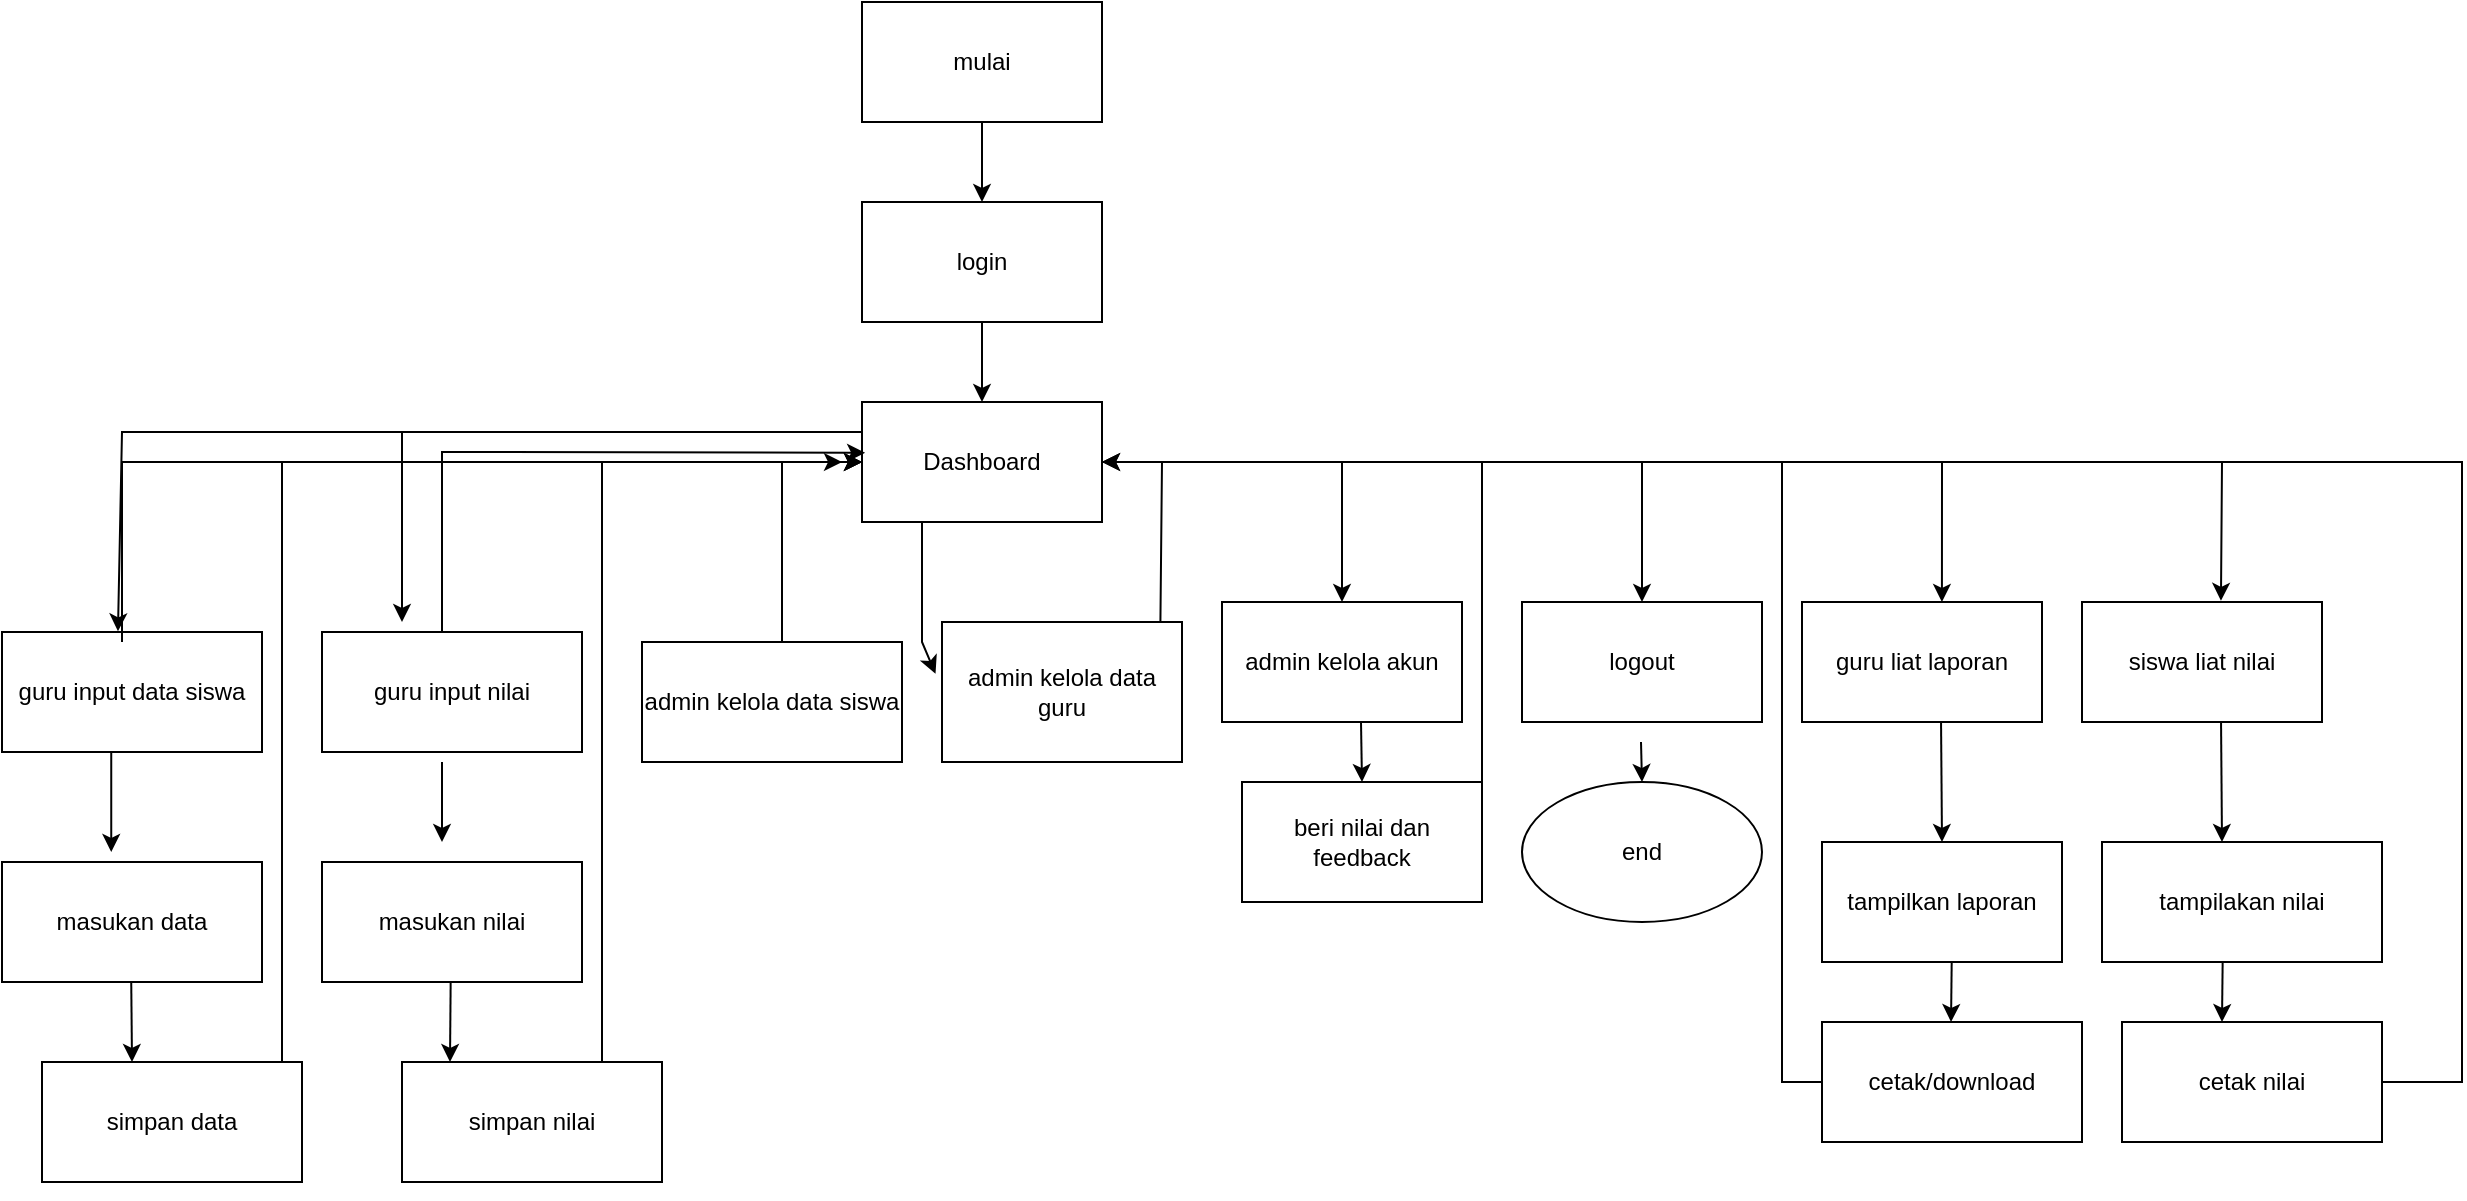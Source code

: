 <mxfile version="28.1.1">
  <diagram name="Page-1" id="eorePOp58nrNsAMo_-v_">
    <mxGraphModel dx="1042" dy="574" grid="1" gridSize="10" guides="1" tooltips="1" connect="1" arrows="1" fold="1" page="1" pageScale="1" pageWidth="850" pageHeight="1100" math="0" shadow="0">
      <root>
        <mxCell id="0" />
        <mxCell id="1" parent="0" />
        <mxCell id="dE9z0nyfgA2_TheMTpbH-1" value="mulai" style="rounded=0;whiteSpace=wrap;html=1;" parent="1" vertex="1">
          <mxGeometry x="490" y="30" width="120" height="60" as="geometry" />
        </mxCell>
        <mxCell id="dE9z0nyfgA2_TheMTpbH-2" value="login" style="rounded=0;whiteSpace=wrap;html=1;" parent="1" vertex="1">
          <mxGeometry x="490" y="130" width="120" height="60" as="geometry" />
        </mxCell>
        <mxCell id="dE9z0nyfgA2_TheMTpbH-3" value="" style="endArrow=classic;html=1;rounded=0;entryX=0.5;entryY=0;entryDx=0;entryDy=0;" parent="1" target="dE9z0nyfgA2_TheMTpbH-2" edge="1">
          <mxGeometry width="50" height="50" relative="1" as="geometry">
            <mxPoint x="550" y="90" as="sourcePoint" />
            <mxPoint x="600" y="40" as="targetPoint" />
          </mxGeometry>
        </mxCell>
        <mxCell id="dE9z0nyfgA2_TheMTpbH-5" value="Dashboard" style="rounded=0;whiteSpace=wrap;html=1;" parent="1" vertex="1">
          <mxGeometry x="490" y="230" width="120" height="60" as="geometry" />
        </mxCell>
        <mxCell id="dE9z0nyfgA2_TheMTpbH-6" value="" style="endArrow=classic;html=1;rounded=0;entryX=0.5;entryY=0;entryDx=0;entryDy=0;" parent="1" target="dE9z0nyfgA2_TheMTpbH-5" edge="1">
          <mxGeometry width="50" height="50" relative="1" as="geometry">
            <mxPoint x="550" y="190" as="sourcePoint" />
            <mxPoint x="600" y="140" as="targetPoint" />
          </mxGeometry>
        </mxCell>
        <mxCell id="dE9z0nyfgA2_TheMTpbH-7" value="" style="endArrow=classic;html=1;rounded=0;" parent="1" edge="1">
          <mxGeometry width="50" height="50" relative="1" as="geometry">
            <mxPoint x="610" y="260" as="sourcePoint" />
            <mxPoint x="730" y="330" as="targetPoint" />
            <Array as="points">
              <mxPoint x="730" y="260" />
            </Array>
          </mxGeometry>
        </mxCell>
        <mxCell id="dE9z0nyfgA2_TheMTpbH-8" value="admin kelola akun" style="rounded=0;whiteSpace=wrap;html=1;" parent="1" vertex="1">
          <mxGeometry x="670" y="330" width="120" height="60" as="geometry" />
        </mxCell>
        <mxCell id="dE9z0nyfgA2_TheMTpbH-9" value="" style="endArrow=classic;html=1;rounded=0;" parent="1" edge="1">
          <mxGeometry width="50" height="50" relative="1" as="geometry">
            <mxPoint x="680" y="260" as="sourcePoint" />
            <mxPoint x="880" y="330" as="targetPoint" />
            <Array as="points">
              <mxPoint x="880" y="260" />
            </Array>
          </mxGeometry>
        </mxCell>
        <mxCell id="dE9z0nyfgA2_TheMTpbH-10" value="logout" style="rounded=0;whiteSpace=wrap;html=1;" parent="1" vertex="1">
          <mxGeometry x="820" y="330" width="120" height="60" as="geometry" />
        </mxCell>
        <mxCell id="dE9z0nyfgA2_TheMTpbH-11" value="admin kelola data guru" style="rounded=0;whiteSpace=wrap;html=1;" parent="1" vertex="1">
          <mxGeometry x="530" y="340" width="120" height="70" as="geometry" />
        </mxCell>
        <mxCell id="dE9z0nyfgA2_TheMTpbH-12" value="" style="endArrow=classic;html=1;rounded=0;entryX=-0.027;entryY=0.37;entryDx=0;entryDy=0;entryPerimeter=0;" parent="1" target="dE9z0nyfgA2_TheMTpbH-11" edge="1">
          <mxGeometry width="50" height="50" relative="1" as="geometry">
            <mxPoint x="520" y="290" as="sourcePoint" />
            <mxPoint x="520" y="360" as="targetPoint" />
            <Array as="points">
              <mxPoint x="520" y="350" />
            </Array>
          </mxGeometry>
        </mxCell>
        <mxCell id="dE9z0nyfgA2_TheMTpbH-13" value="" style="endArrow=classic;html=1;rounded=0;exitX=0.91;exitY=0.003;exitDx=0;exitDy=0;exitPerimeter=0;" parent="1" source="dE9z0nyfgA2_TheMTpbH-11" edge="1">
          <mxGeometry width="50" height="50" relative="1" as="geometry">
            <mxPoint x="640" y="330" as="sourcePoint" />
            <mxPoint x="610" y="260" as="targetPoint" />
            <Array as="points">
              <mxPoint x="640" y="260" />
            </Array>
          </mxGeometry>
        </mxCell>
        <mxCell id="dE9z0nyfgA2_TheMTpbH-15" value="" style="endArrow=classic;html=1;rounded=0;" parent="1" edge="1">
          <mxGeometry width="50" height="50" relative="1" as="geometry">
            <mxPoint x="879.5" y="400" as="sourcePoint" />
            <mxPoint x="880" y="420" as="targetPoint" />
          </mxGeometry>
        </mxCell>
        <mxCell id="dE9z0nyfgA2_TheMTpbH-16" value="beri nilai dan feedback" style="rounded=0;whiteSpace=wrap;html=1;" parent="1" vertex="1">
          <mxGeometry x="680" y="420" width="120" height="60" as="geometry" />
        </mxCell>
        <mxCell id="dE9z0nyfgA2_TheMTpbH-17" value="" style="endArrow=classic;html=1;rounded=0;entryX=0.5;entryY=0;entryDx=0;entryDy=0;" parent="1" target="dE9z0nyfgA2_TheMTpbH-16" edge="1">
          <mxGeometry width="50" height="50" relative="1" as="geometry">
            <mxPoint x="739.5" y="390" as="sourcePoint" />
            <mxPoint x="740" y="410" as="targetPoint" />
          </mxGeometry>
        </mxCell>
        <mxCell id="dE9z0nyfgA2_TheMTpbH-18" value="" style="endArrow=classic;html=1;rounded=0;" parent="1" edge="1">
          <mxGeometry width="50" height="50" relative="1" as="geometry">
            <mxPoint x="800" y="420" as="sourcePoint" />
            <mxPoint x="610" y="260" as="targetPoint" />
            <Array as="points">
              <mxPoint x="800" y="260" />
            </Array>
          </mxGeometry>
        </mxCell>
        <mxCell id="dE9z0nyfgA2_TheMTpbH-21" value="guru liat laporan" style="rounded=0;whiteSpace=wrap;html=1;" parent="1" vertex="1">
          <mxGeometry x="960" y="330" width="120" height="60" as="geometry" />
        </mxCell>
        <mxCell id="dE9z0nyfgA2_TheMTpbH-22" value="tampilkan laporan" style="rounded=0;whiteSpace=wrap;html=1;" parent="1" vertex="1">
          <mxGeometry x="970" y="450" width="120" height="60" as="geometry" />
        </mxCell>
        <mxCell id="dE9z0nyfgA2_TheMTpbH-23" value="siswa liat nilai" style="rounded=0;whiteSpace=wrap;html=1;" parent="1" vertex="1">
          <mxGeometry x="1100" y="330" width="120" height="60" as="geometry" />
        </mxCell>
        <mxCell id="dE9z0nyfgA2_TheMTpbH-24" value="tampilakan nilai" style="rounded=0;whiteSpace=wrap;html=1;" parent="1" vertex="1">
          <mxGeometry x="1110" y="450" width="140" height="60" as="geometry" />
        </mxCell>
        <mxCell id="YgCJErh2rF7BK8rs3u1S-1" value="end" style="ellipse;whiteSpace=wrap;html=1;" parent="1" vertex="1">
          <mxGeometry x="820" y="420" width="120" height="70" as="geometry" />
        </mxCell>
        <mxCell id="YgCJErh2rF7BK8rs3u1S-3" value="admin kelola data siswa" style="rounded=0;whiteSpace=wrap;html=1;" parent="1" vertex="1">
          <mxGeometry x="380" y="350" width="130" height="60" as="geometry" />
        </mxCell>
        <mxCell id="YgCJErh2rF7BK8rs3u1S-4" value="" style="endArrow=classic;html=1;rounded=0;entryX=0;entryY=0.5;entryDx=0;entryDy=0;" parent="1" target="dE9z0nyfgA2_TheMTpbH-5" edge="1">
          <mxGeometry width="50" height="50" relative="1" as="geometry">
            <mxPoint x="450" y="350" as="sourcePoint" />
            <mxPoint x="480" y="250" as="targetPoint" />
            <Array as="points">
              <mxPoint x="450" y="260" />
            </Array>
          </mxGeometry>
        </mxCell>
        <mxCell id="YgCJErh2rF7BK8rs3u1S-5" value="guru input nilai" style="rounded=0;whiteSpace=wrap;html=1;" parent="1" vertex="1">
          <mxGeometry x="220" y="345" width="130" height="60" as="geometry" />
        </mxCell>
        <mxCell id="YgCJErh2rF7BK8rs3u1S-6" value="guru input data siswa" style="rounded=0;whiteSpace=wrap;html=1;" parent="1" vertex="1">
          <mxGeometry x="60" y="345" width="130" height="60" as="geometry" />
        </mxCell>
        <mxCell id="YgCJErh2rF7BK8rs3u1S-7" value="masukan nilai" style="rounded=0;whiteSpace=wrap;html=1;" parent="1" vertex="1">
          <mxGeometry x="220" y="460" width="130" height="60" as="geometry" />
        </mxCell>
        <mxCell id="YgCJErh2rF7BK8rs3u1S-8" value="masukan data" style="rounded=0;whiteSpace=wrap;html=1;" parent="1" vertex="1">
          <mxGeometry x="60" y="460" width="130" height="60" as="geometry" />
        </mxCell>
        <mxCell id="YgCJErh2rF7BK8rs3u1S-9" value="cetak/download" style="rounded=0;whiteSpace=wrap;html=1;" parent="1" vertex="1">
          <mxGeometry x="970" y="540" width="130" height="60" as="geometry" />
        </mxCell>
        <mxCell id="YgCJErh2rF7BK8rs3u1S-10" value="cetak nilai" style="rounded=0;whiteSpace=wrap;html=1;" parent="1" vertex="1">
          <mxGeometry x="1120" y="540" width="130" height="60" as="geometry" />
        </mxCell>
        <mxCell id="YgCJErh2rF7BK8rs3u1S-11" value="simpan data" style="rounded=0;whiteSpace=wrap;html=1;" parent="1" vertex="1">
          <mxGeometry x="80" y="560" width="130" height="60" as="geometry" />
        </mxCell>
        <mxCell id="YgCJErh2rF7BK8rs3u1S-12" value="simpan nilai" style="rounded=0;whiteSpace=wrap;html=1;" parent="1" vertex="1">
          <mxGeometry x="260" y="560" width="130" height="60" as="geometry" />
        </mxCell>
        <mxCell id="YgCJErh2rF7BK8rs3u1S-13" value="" style="endArrow=classic;html=1;rounded=0;" parent="1" edge="1">
          <mxGeometry width="50" height="50" relative="1" as="geometry">
            <mxPoint x="280" y="410" as="sourcePoint" />
            <mxPoint x="280" y="450" as="targetPoint" />
          </mxGeometry>
        </mxCell>
        <mxCell id="YgCJErh2rF7BK8rs3u1S-14" value="" style="endArrow=classic;html=1;rounded=0;" parent="1" edge="1">
          <mxGeometry width="50" height="50" relative="1" as="geometry">
            <mxPoint x="284.33" y="520" as="sourcePoint" />
            <mxPoint x="284" y="560" as="targetPoint" />
          </mxGeometry>
        </mxCell>
        <mxCell id="YgCJErh2rF7BK8rs3u1S-15" style="edgeStyle=orthogonalEdgeStyle;rounded=0;orthogonalLoop=1;jettySize=auto;html=1;exitX=0.5;exitY=1;exitDx=0;exitDy=0;" parent="1" source="YgCJErh2rF7BK8rs3u1S-12" target="YgCJErh2rF7BK8rs3u1S-12" edge="1">
          <mxGeometry relative="1" as="geometry" />
        </mxCell>
        <mxCell id="YgCJErh2rF7BK8rs3u1S-16" value="" style="endArrow=classic;html=1;rounded=0;" parent="1" edge="1">
          <mxGeometry width="50" height="50" relative="1" as="geometry">
            <mxPoint x="114.62" y="405" as="sourcePoint" />
            <mxPoint x="114.62" y="455" as="targetPoint" />
          </mxGeometry>
        </mxCell>
        <mxCell id="YgCJErh2rF7BK8rs3u1S-17" value="" style="endArrow=classic;html=1;rounded=0;" parent="1" edge="1">
          <mxGeometry width="50" height="50" relative="1" as="geometry">
            <mxPoint x="124.62" y="520" as="sourcePoint" />
            <mxPoint x="125" y="560" as="targetPoint" />
          </mxGeometry>
        </mxCell>
        <mxCell id="YgCJErh2rF7BK8rs3u1S-20" value="" style="endArrow=classic;html=1;rounded=0;entryX=0.013;entryY=0.423;entryDx=0;entryDy=0;entryPerimeter=0;" parent="1" target="dE9z0nyfgA2_TheMTpbH-5" edge="1">
          <mxGeometry width="50" height="50" relative="1" as="geometry">
            <mxPoint x="280" y="345" as="sourcePoint" />
            <mxPoint x="320" y="255" as="targetPoint" />
            <Array as="points">
              <mxPoint x="280" y="255" />
            </Array>
          </mxGeometry>
        </mxCell>
        <mxCell id="YgCJErh2rF7BK8rs3u1S-21" value="" style="endArrow=classic;html=1;rounded=0;exitX=0;exitY=0.25;exitDx=0;exitDy=0;" parent="1" source="dE9z0nyfgA2_TheMTpbH-5" edge="1">
          <mxGeometry width="50" height="50" relative="1" as="geometry">
            <mxPoint x="260" y="260" as="sourcePoint" />
            <mxPoint x="260" y="340" as="targetPoint" />
            <Array as="points">
              <mxPoint x="260" y="245" />
            </Array>
          </mxGeometry>
        </mxCell>
        <mxCell id="YgCJErh2rF7BK8rs3u1S-22" value="" style="endArrow=classic;html=1;rounded=0;" parent="1" edge="1">
          <mxGeometry width="50" height="50" relative="1" as="geometry">
            <mxPoint x="120" y="350" as="sourcePoint" />
            <mxPoint x="490" y="260" as="targetPoint" />
            <Array as="points">
              <mxPoint x="120" y="260" />
            </Array>
          </mxGeometry>
        </mxCell>
        <mxCell id="YgCJErh2rF7BK8rs3u1S-24" value="" style="endArrow=classic;html=1;rounded=0;exitX=0;exitY=0.25;exitDx=0;exitDy=0;entryX=0.446;entryY=-0.006;entryDx=0;entryDy=0;entryPerimeter=0;" parent="1" target="YgCJErh2rF7BK8rs3u1S-6" edge="1">
          <mxGeometry width="50" height="50" relative="1" as="geometry">
            <mxPoint x="490" y="245" as="sourcePoint" />
            <mxPoint x="260" y="340" as="targetPoint" />
            <Array as="points">
              <mxPoint x="120" y="245" />
            </Array>
          </mxGeometry>
        </mxCell>
        <mxCell id="YgCJErh2rF7BK8rs3u1S-27" value="" style="endArrow=classic;html=1;rounded=0;" parent="1" edge="1">
          <mxGeometry width="50" height="50" relative="1" as="geometry">
            <mxPoint x="200" y="560" as="sourcePoint" />
            <mxPoint x="480" y="260" as="targetPoint" />
            <Array as="points">
              <mxPoint x="200" y="260" />
            </Array>
          </mxGeometry>
        </mxCell>
        <mxCell id="YgCJErh2rF7BK8rs3u1S-28" value="" style="endArrow=classic;html=1;rounded=0;" parent="1" edge="1">
          <mxGeometry width="50" height="50" relative="1" as="geometry">
            <mxPoint x="360" y="560" as="sourcePoint" />
            <mxPoint x="490" y="260" as="targetPoint" />
            <Array as="points">
              <mxPoint x="360" y="260" />
            </Array>
          </mxGeometry>
        </mxCell>
        <mxCell id="YgCJErh2rF7BK8rs3u1S-29" value="" style="endArrow=classic;html=1;rounded=0;entryX=0.583;entryY=0;entryDx=0;entryDy=0;entryPerimeter=0;" parent="1" target="dE9z0nyfgA2_TheMTpbH-21" edge="1">
          <mxGeometry width="50" height="50" relative="1" as="geometry">
            <mxPoint x="880" y="260" as="sourcePoint" />
            <mxPoint x="1050" y="260" as="targetPoint" />
            <Array as="points">
              <mxPoint x="1030" y="260" />
            </Array>
          </mxGeometry>
        </mxCell>
        <mxCell id="YgCJErh2rF7BK8rs3u1S-32" value="" style="endArrow=classic;html=1;rounded=0;entryX=0.5;entryY=0;entryDx=0;entryDy=0;" parent="1" target="dE9z0nyfgA2_TheMTpbH-22" edge="1">
          <mxGeometry width="50" height="50" relative="1" as="geometry">
            <mxPoint x="1029.52" y="390" as="sourcePoint" />
            <mxPoint x="1029.52" y="430" as="targetPoint" />
          </mxGeometry>
        </mxCell>
        <mxCell id="YgCJErh2rF7BK8rs3u1S-33" value="" style="endArrow=classic;html=1;rounded=0;entryX=0.5;entryY=0;entryDx=0;entryDy=0;" parent="1" edge="1">
          <mxGeometry width="50" height="50" relative="1" as="geometry">
            <mxPoint x="1169.52" y="390" as="sourcePoint" />
            <mxPoint x="1170" y="450" as="targetPoint" />
          </mxGeometry>
        </mxCell>
        <mxCell id="YgCJErh2rF7BK8rs3u1S-35" value="" style="endArrow=classic;html=1;rounded=0;" parent="1" edge="1">
          <mxGeometry width="50" height="50" relative="1" as="geometry">
            <mxPoint x="1034.85" y="510" as="sourcePoint" />
            <mxPoint x="1034.52" y="540" as="targetPoint" />
          </mxGeometry>
        </mxCell>
        <mxCell id="YgCJErh2rF7BK8rs3u1S-36" value="" style="endArrow=classic;html=1;rounded=0;" parent="1" edge="1">
          <mxGeometry width="50" height="50" relative="1" as="geometry">
            <mxPoint x="1170.33" y="510" as="sourcePoint" />
            <mxPoint x="1170" y="540" as="targetPoint" />
          </mxGeometry>
        </mxCell>
        <mxCell id="YgCJErh2rF7BK8rs3u1S-38" value="" style="endArrow=none;html=1;rounded=0;" parent="1" edge="1">
          <mxGeometry width="50" height="50" relative="1" as="geometry">
            <mxPoint x="970" y="570" as="sourcePoint" />
            <mxPoint x="950" y="260" as="targetPoint" />
            <Array as="points">
              <mxPoint x="950" y="570" />
            </Array>
          </mxGeometry>
        </mxCell>
        <mxCell id="YgCJErh2rF7BK8rs3u1S-40" value="" style="endArrow=classic;html=1;rounded=0;entryX=0.579;entryY=-0.01;entryDx=0;entryDy=0;entryPerimeter=0;" parent="1" target="dE9z0nyfgA2_TheMTpbH-23" edge="1">
          <mxGeometry width="50" height="50" relative="1" as="geometry">
            <mxPoint x="1030" y="260" as="sourcePoint" />
            <mxPoint x="1250" y="260" as="targetPoint" />
            <Array as="points">
              <mxPoint x="1170" y="260" />
            </Array>
          </mxGeometry>
        </mxCell>
        <mxCell id="YgCJErh2rF7BK8rs3u1S-41" value="" style="endArrow=none;html=1;rounded=0;" parent="1" edge="1">
          <mxGeometry width="50" height="50" relative="1" as="geometry">
            <mxPoint x="1250" y="570" as="sourcePoint" />
            <mxPoint x="1110" y="260" as="targetPoint" />
            <Array as="points">
              <mxPoint x="1290" y="570" />
              <mxPoint x="1290" y="260" />
            </Array>
          </mxGeometry>
        </mxCell>
      </root>
    </mxGraphModel>
  </diagram>
</mxfile>
